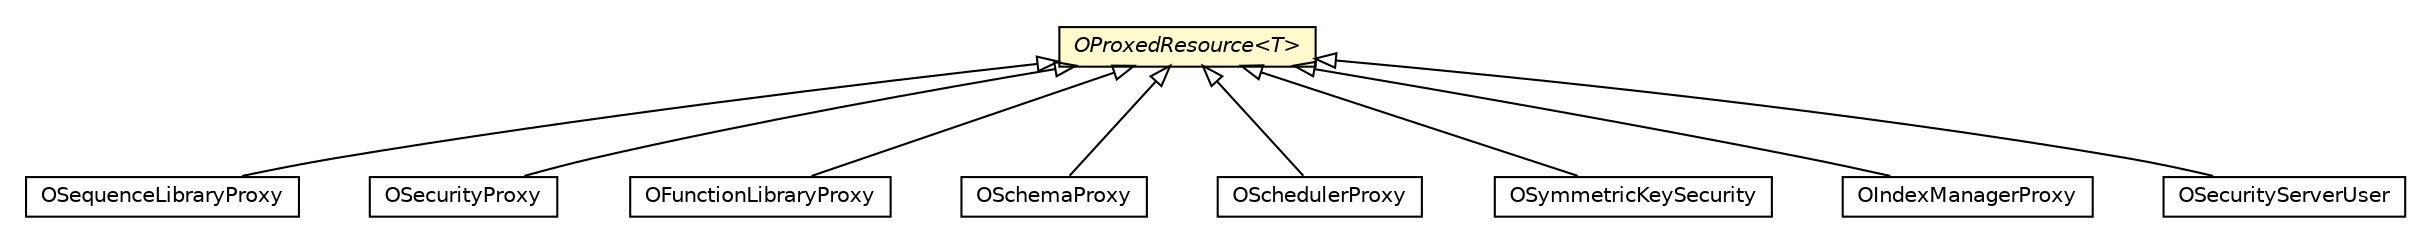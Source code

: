 #!/usr/local/bin/dot
#
# Class diagram 
# Generated by UMLGraph version R5_6-24-gf6e263 (http://www.umlgraph.org/)
#

digraph G {
	edge [fontname="Helvetica",fontsize=10,labelfontname="Helvetica",labelfontsize=10];
	node [fontname="Helvetica",fontsize=10,shape=plaintext];
	nodesep=0.25;
	ranksep=0.5;
	// com.orientechnologies.orient.core.db.record.OProxedResource<T>
	c2843294 [label=<<table title="com.orientechnologies.orient.core.db.record.OProxedResource" border="0" cellborder="1" cellspacing="0" cellpadding="2" port="p" bgcolor="lemonChiffon" href="./OProxedResource.html">
		<tr><td><table border="0" cellspacing="0" cellpadding="1">
<tr><td align="center" balign="center"><font face="Helvetica-Oblique"> OProxedResource&lt;T&gt; </font></td></tr>
		</table></td></tr>
		</table>>, URL="./OProxedResource.html", fontname="Helvetica", fontcolor="black", fontsize=10.0];
	// com.orientechnologies.orient.core.metadata.sequence.OSequenceLibraryProxy
	c2843401 [label=<<table title="com.orientechnologies.orient.core.metadata.sequence.OSequenceLibraryProxy" border="0" cellborder="1" cellspacing="0" cellpadding="2" port="p" href="../../metadata/sequence/OSequenceLibraryProxy.html">
		<tr><td><table border="0" cellspacing="0" cellpadding="1">
<tr><td align="center" balign="center"> OSequenceLibraryProxy </td></tr>
		</table></td></tr>
		</table>>, URL="../../metadata/sequence/OSequenceLibraryProxy.html", fontname="Helvetica", fontcolor="black", fontsize=10.0];
	// com.orientechnologies.orient.core.metadata.security.OSecurityProxy
	c2843425 [label=<<table title="com.orientechnologies.orient.core.metadata.security.OSecurityProxy" border="0" cellborder="1" cellspacing="0" cellpadding="2" port="p" href="../../metadata/security/OSecurityProxy.html">
		<tr><td><table border="0" cellspacing="0" cellpadding="1">
<tr><td align="center" balign="center"> OSecurityProxy </td></tr>
		</table></td></tr>
		</table>>, URL="../../metadata/security/OSecurityProxy.html", fontname="Helvetica", fontcolor="black", fontsize=10.0];
	// com.orientechnologies.orient.core.metadata.function.OFunctionLibraryProxy
	c2843442 [label=<<table title="com.orientechnologies.orient.core.metadata.function.OFunctionLibraryProxy" border="0" cellborder="1" cellspacing="0" cellpadding="2" port="p" href="../../metadata/function/OFunctionLibraryProxy.html">
		<tr><td><table border="0" cellspacing="0" cellpadding="1">
<tr><td align="center" balign="center"> OFunctionLibraryProxy </td></tr>
		</table></td></tr>
		</table>>, URL="../../metadata/function/OFunctionLibraryProxy.html", fontname="Helvetica", fontcolor="black", fontsize=10.0];
	// com.orientechnologies.orient.core.metadata.schema.OSchemaProxy
	c2843460 [label=<<table title="com.orientechnologies.orient.core.metadata.schema.OSchemaProxy" border="0" cellborder="1" cellspacing="0" cellpadding="2" port="p" href="../../metadata/schema/OSchemaProxy.html">
		<tr><td><table border="0" cellspacing="0" cellpadding="1">
<tr><td align="center" balign="center"> OSchemaProxy </td></tr>
		</table></td></tr>
		</table>>, URL="../../metadata/schema/OSchemaProxy.html", fontname="Helvetica", fontcolor="black", fontsize=10.0];
	// com.orientechnologies.orient.core.schedule.OSchedulerProxy
	c2844206 [label=<<table title="com.orientechnologies.orient.core.schedule.OSchedulerProxy" border="0" cellborder="1" cellspacing="0" cellpadding="2" port="p" href="../../schedule/OSchedulerProxy.html">
		<tr><td><table border="0" cellspacing="0" cellpadding="1">
<tr><td align="center" balign="center"> OSchedulerProxy </td></tr>
		</table></td></tr>
		</table>>, URL="../../schedule/OSchedulerProxy.html", fontname="Helvetica", fontcolor="black", fontsize=10.0];
	// com.orientechnologies.orient.core.security.symmetrickey.OSymmetricKeySecurity
	c2844225 [label=<<table title="com.orientechnologies.orient.core.security.symmetrickey.OSymmetricKeySecurity" border="0" cellborder="1" cellspacing="0" cellpadding="2" port="p" href="../../security/symmetrickey/OSymmetricKeySecurity.html">
		<tr><td><table border="0" cellspacing="0" cellpadding="1">
<tr><td align="center" balign="center"> OSymmetricKeySecurity </td></tr>
		</table></td></tr>
		</table>>, URL="../../security/symmetrickey/OSymmetricKeySecurity.html", fontname="Helvetica", fontcolor="black", fontsize=10.0];
	// com.orientechnologies.orient.core.index.OIndexManagerProxy
	c2844356 [label=<<table title="com.orientechnologies.orient.core.index.OIndexManagerProxy" border="0" cellborder="1" cellspacing="0" cellpadding="2" port="p" href="../../index/OIndexManagerProxy.html">
		<tr><td><table border="0" cellspacing="0" cellpadding="1">
<tr><td align="center" balign="center"> OIndexManagerProxy </td></tr>
		</table></td></tr>
		</table>>, URL="../../index/OIndexManagerProxy.html", fontname="Helvetica", fontcolor="black", fontsize=10.0];
	// com.orientechnologies.orient.server.security.OSecurityServerUser
	c2844785 [label=<<table title="com.orientechnologies.orient.server.security.OSecurityServerUser" border="0" cellborder="1" cellspacing="0" cellpadding="2" port="p" href="../../../server/security/OSecurityServerUser.html">
		<tr><td><table border="0" cellspacing="0" cellpadding="1">
<tr><td align="center" balign="center"> OSecurityServerUser </td></tr>
		</table></td></tr>
		</table>>, URL="../../../server/security/OSecurityServerUser.html", fontname="Helvetica", fontcolor="black", fontsize=10.0];
	//com.orientechnologies.orient.core.metadata.sequence.OSequenceLibraryProxy extends com.orientechnologies.orient.core.db.record.OProxedResource<com.orientechnologies.orient.core.metadata.sequence.OSequenceLibrary>
	c2843294:p -> c2843401:p [dir=back,arrowtail=empty];
	//com.orientechnologies.orient.core.metadata.security.OSecurityProxy extends com.orientechnologies.orient.core.db.record.OProxedResource<com.orientechnologies.orient.core.metadata.security.OSecurity>
	c2843294:p -> c2843425:p [dir=back,arrowtail=empty];
	//com.orientechnologies.orient.core.metadata.function.OFunctionLibraryProxy extends com.orientechnologies.orient.core.db.record.OProxedResource<com.orientechnologies.orient.core.metadata.function.OFunctionLibrary>
	c2843294:p -> c2843442:p [dir=back,arrowtail=empty];
	//com.orientechnologies.orient.core.metadata.schema.OSchemaProxy extends com.orientechnologies.orient.core.db.record.OProxedResource<com.orientechnologies.orient.core.metadata.schema.OSchemaShared>
	c2843294:p -> c2843460:p [dir=back,arrowtail=empty];
	//com.orientechnologies.orient.core.schedule.OSchedulerProxy extends com.orientechnologies.orient.core.db.record.OProxedResource<com.orientechnologies.orient.core.schedule.OScheduler>
	c2843294:p -> c2844206:p [dir=back,arrowtail=empty];
	//com.orientechnologies.orient.core.security.symmetrickey.OSymmetricKeySecurity extends com.orientechnologies.orient.core.db.record.OProxedResource<com.orientechnologies.orient.core.metadata.security.OSecurity>
	c2843294:p -> c2844225:p [dir=back,arrowtail=empty];
	//com.orientechnologies.orient.core.index.OIndexManagerProxy extends com.orientechnologies.orient.core.db.record.OProxedResource<com.orientechnologies.orient.core.index.OIndexManager>
	c2843294:p -> c2844356:p [dir=back,arrowtail=empty];
	//com.orientechnologies.orient.server.security.OSecurityServerUser extends com.orientechnologies.orient.core.db.record.OProxedResource<com.orientechnologies.orient.core.metadata.security.OSecurity>
	c2843294:p -> c2844785:p [dir=back,arrowtail=empty];
}

